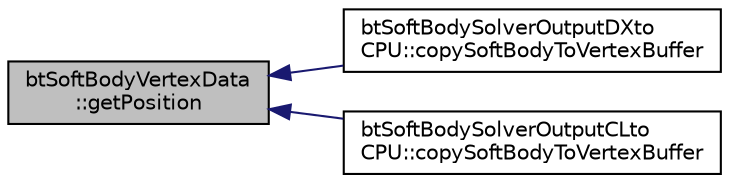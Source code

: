 digraph "btSoftBodyVertexData::getPosition"
{
  edge [fontname="Helvetica",fontsize="10",labelfontname="Helvetica",labelfontsize="10"];
  node [fontname="Helvetica",fontsize="10",shape=record];
  rankdir="LR";
  Node1 [label="btSoftBodyVertexData\l::getPosition",height=0.2,width=0.4,color="black", fillcolor="grey75", style="filled", fontcolor="black"];
  Node1 -> Node2 [dir="back",color="midnightblue",fontsize="10",style="solid"];
  Node2 [label="btSoftBodySolverOutputDXto\lCPU::copySoftBodyToVertexBuffer",height=0.2,width=0.4,color="black", fillcolor="white", style="filled",URL="$classbt_soft_body_solver_output_d_xto_c_p_u.html#a0106bf90eec43326254607cab4a10478"];
  Node1 -> Node3 [dir="back",color="midnightblue",fontsize="10",style="solid"];
  Node3 [label="btSoftBodySolverOutputCLto\lCPU::copySoftBodyToVertexBuffer",height=0.2,width=0.4,color="black", fillcolor="white", style="filled",URL="$classbt_soft_body_solver_output_c_lto_c_p_u.html#a2ab37dd740cd08217468e4b9e74d73f5"];
}
